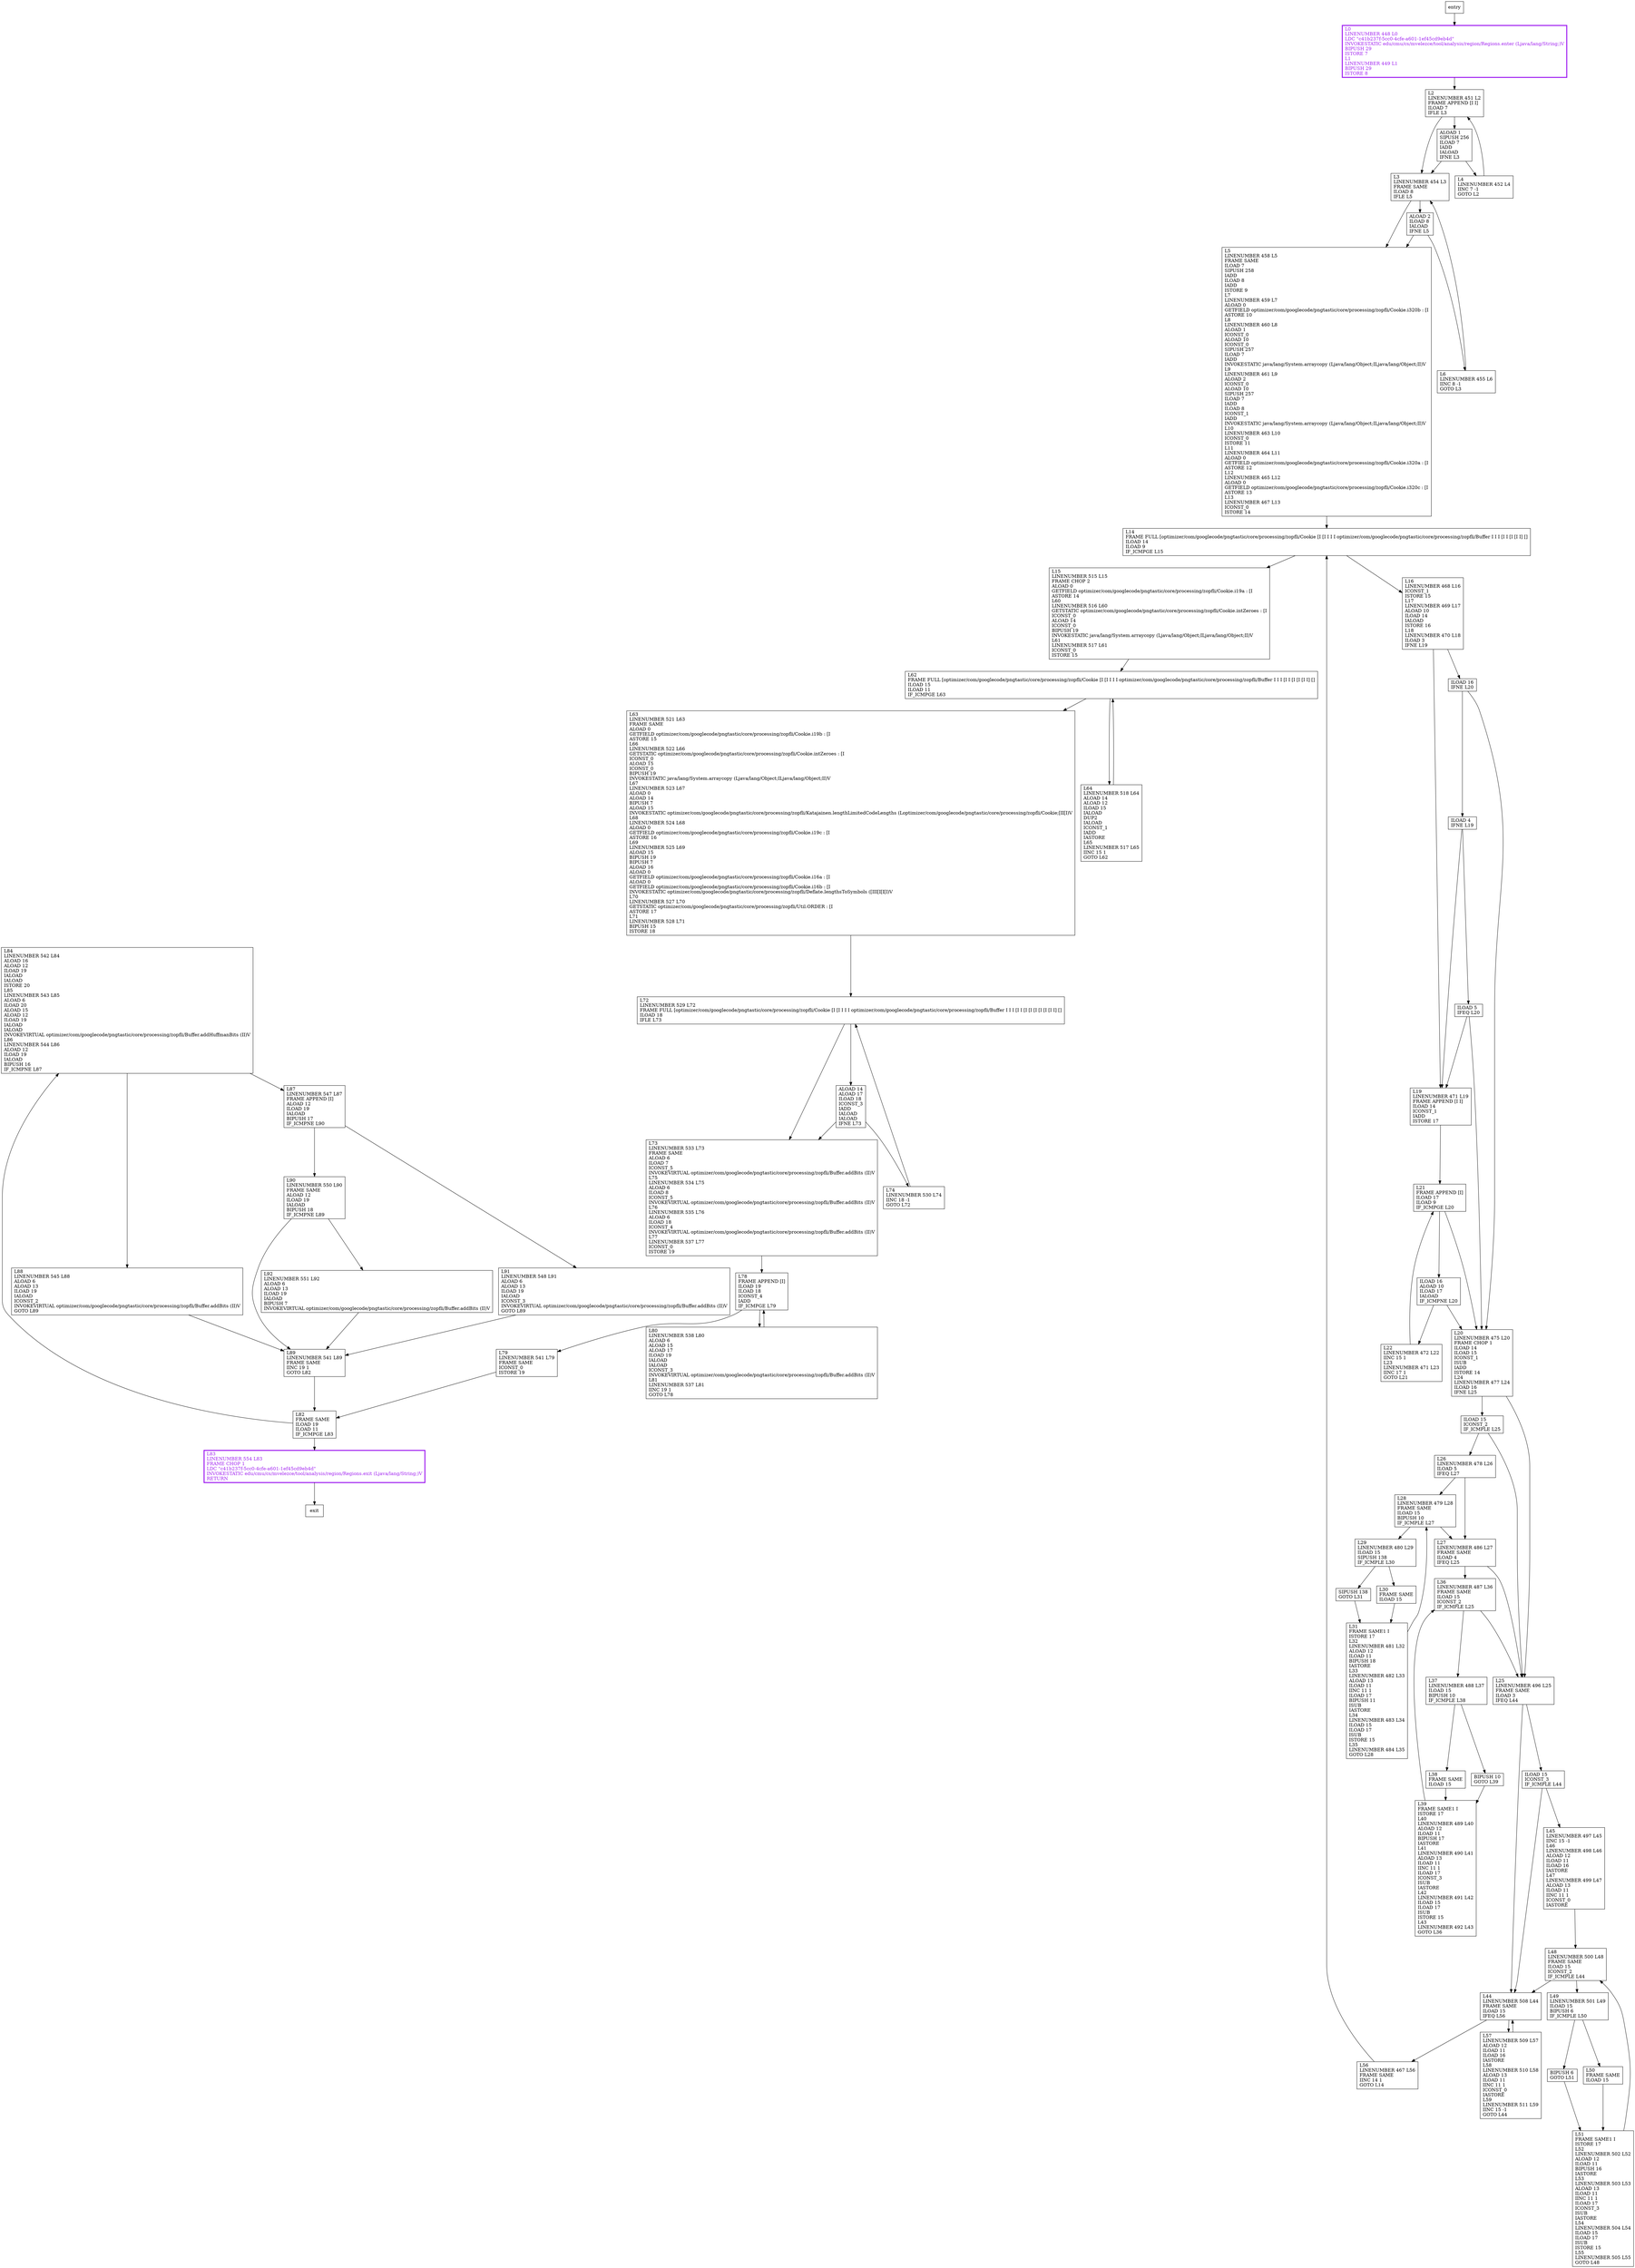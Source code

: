 digraph encodeTree {
node [shape=record];
247545605 [label="L84\lLINENUMBER 542 L84\lALOAD 16\lALOAD 12\lILOAD 19\lIALOAD\lIALOAD\lISTORE 20\lL85\lLINENUMBER 543 L85\lALOAD 6\lILOAD 20\lALOAD 15\lALOAD 12\lILOAD 19\lIALOAD\lIALOAD\lINVOKEVIRTUAL optimizer/com/googlecode/pngtastic/core/processing/zopfli/Buffer.addHuffmanBits (II)V\lL86\lLINENUMBER 544 L86\lALOAD 12\lILOAD 19\lIALOAD\lBIPUSH 16\lIF_ICMPNE L87\l"];
215743851 [label="L79\lLINENUMBER 541 L79\lFRAME SAME\lICONST_0\lISTORE 19\l"];
31695905 [label="L31\lFRAME SAME1 I\lISTORE 17\lL32\lLINENUMBER 481 L32\lALOAD 12\lILOAD 11\lBIPUSH 18\lIASTORE\lL33\lLINENUMBER 482 L33\lALOAD 13\lILOAD 11\lIINC 11 1\lILOAD 17\lBIPUSH 11\lISUB\lIASTORE\lL34\lLINENUMBER 483 L34\lILOAD 15\lILOAD 17\lISUB\lISTORE 15\lL35\lLINENUMBER 484 L35\lGOTO L28\l"];
1059705312 [label="L3\lLINENUMBER 454 L3\lFRAME SAME\lILOAD 8\lIFLE L5\l"];
1694747149 [label="L0\lLINENUMBER 448 L0\lLDC \"c41b237f-5cc0-4cfe-a601-1ef45cd9eb4d\"\lINVOKESTATIC edu/cmu/cs/mvelezce/tool/analysis/region/Regions.enter (Ljava/lang/String;)V\lBIPUSH 29\lISTORE 7\lL1\lLINENUMBER 449 L1\lBIPUSH 29\lISTORE 8\l"];
801777940 [label="ILOAD 15\lICONST_3\lIF_ICMPLE L44\l"];
362370631 [label="L82\lFRAME SAME\lILOAD 19\lILOAD 11\lIF_ICMPGE L83\l"];
1058251291 [label="L45\lLINENUMBER 497 L45\lIINC 15 -1\lL46\lLINENUMBER 498 L46\lALOAD 12\lILOAD 11\lILOAD 16\lIASTORE\lL47\lLINENUMBER 499 L47\lALOAD 13\lILOAD 11\lIINC 11 1\lICONST_0\lIASTORE\l"];
1853981380 [label="ILOAD 4\lIFNE L19\l"];
1711467709 [label="ILOAD 16\lALOAD 10\lILOAD 17\lIALOAD\lIF_ICMPNE L20\l"];
437236912 [label="L50\lFRAME SAME\lILOAD 15\l"];
1083980322 [label="L30\lFRAME SAME\lILOAD 15\l"];
1057478800 [label="L72\lLINENUMBER 529 L72\lFRAME FULL [optimizer/com/googlecode/pngtastic/core/processing/zopfli/Cookie [I [I I I I optimizer/com/googlecode/pngtastic/core/processing/zopfli/Buffer I I I [I I [I [I [I [I [I [I I] []\lILOAD 18\lIFLE L73\l"];
966672405 [label="L92\lLINENUMBER 551 L92\lALOAD 6\lALOAD 13\lILOAD 19\lIALOAD\lBIPUSH 7\lINVOKEVIRTUAL optimizer/com/googlecode/pngtastic/core/processing/zopfli/Buffer.addBits (II)V\l"];
1907348854 [label="ILOAD 16\lIFNE L20\l"];
941368276 [label="L56\lLINENUMBER 467 L56\lFRAME SAME\lIINC 14 1\lGOTO L14\l"];
472299998 [label="ILOAD 15\lICONST_2\lIF_ICMPLE L25\l"];
1015147974 [label="L73\lLINENUMBER 533 L73\lFRAME SAME\lALOAD 6\lILOAD 7\lICONST_5\lINVOKEVIRTUAL optimizer/com/googlecode/pngtastic/core/processing/zopfli/Buffer.addBits (II)V\lL75\lLINENUMBER 534 L75\lALOAD 6\lILOAD 8\lICONST_5\lINVOKEVIRTUAL optimizer/com/googlecode/pngtastic/core/processing/zopfli/Buffer.addBits (II)V\lL76\lLINENUMBER 535 L76\lALOAD 6\lILOAD 18\lICONST_4\lINVOKEVIRTUAL optimizer/com/googlecode/pngtastic/core/processing/zopfli/Buffer.addBits (II)V\lL77\lLINENUMBER 537 L77\lICONST_0\lISTORE 19\l"];
1570939263 [label="L83\lLINENUMBER 554 L83\lFRAME CHOP 1\lLDC \"c41b237f-5cc0-4cfe-a601-1ef45cd9eb4d\"\lINVOKESTATIC edu/cmu/cs/mvelezce/tool/analysis/region/Regions.exit (Ljava/lang/String;)V\lRETURN\l"];
2110736411 [label="L19\lLINENUMBER 471 L19\lFRAME APPEND [I I]\lILOAD 14\lICONST_1\lIADD\lISTORE 17\l"];
242102385 [label="L38\lFRAME SAME\lILOAD 15\l"];
305155889 [label="BIPUSH 10\lGOTO L39\l"];
1590781119 [label="L26\lLINENUMBER 478 L26\lILOAD 5\lIFEQ L27\l"];
1723692855 [label="L15\lLINENUMBER 515 L15\lFRAME CHOP 2\lALOAD 0\lGETFIELD optimizer/com/googlecode/pngtastic/core/processing/zopfli/Cookie.i19a : [I\lASTORE 14\lL60\lLINENUMBER 516 L60\lGETSTATIC optimizer/com/googlecode/pngtastic/core/processing/zopfli/Cookie.intZeroes : [I\lICONST_0\lALOAD 14\lICONST_0\lBIPUSH 19\lINVOKESTATIC java/lang/System.arraycopy (Ljava/lang/Object;ILjava/lang/Object;II)V\lL61\lLINENUMBER 517 L61\lICONST_0\lISTORE 15\l"];
2143731899 [label="L5\lLINENUMBER 458 L5\lFRAME SAME\lILOAD 7\lSIPUSH 258\lIADD\lILOAD 8\lIADD\lISTORE 9\lL7\lLINENUMBER 459 L7\lALOAD 0\lGETFIELD optimizer/com/googlecode/pngtastic/core/processing/zopfli/Cookie.i320b : [I\lASTORE 10\lL8\lLINENUMBER 460 L8\lALOAD 1\lICONST_0\lALOAD 10\lICONST_0\lSIPUSH 257\lILOAD 7\lIADD\lINVOKESTATIC java/lang/System.arraycopy (Ljava/lang/Object;ILjava/lang/Object;II)V\lL9\lLINENUMBER 461 L9\lALOAD 2\lICONST_0\lALOAD 10\lSIPUSH 257\lILOAD 7\lIADD\lILOAD 8\lICONST_1\lIADD\lINVOKESTATIC java/lang/System.arraycopy (Ljava/lang/Object;ILjava/lang/Object;II)V\lL10\lLINENUMBER 463 L10\lICONST_0\lISTORE 11\lL11\lLINENUMBER 464 L11\lALOAD 0\lGETFIELD optimizer/com/googlecode/pngtastic/core/processing/zopfli/Cookie.i320a : [I\lASTORE 12\lL12\lLINENUMBER 465 L12\lALOAD 0\lGETFIELD optimizer/com/googlecode/pngtastic/core/processing/zopfli/Cookie.i320c : [I\lASTORE 13\lL13\lLINENUMBER 467 L13\lICONST_0\lISTORE 14\l"];
2116353115 [label="L36\lLINENUMBER 487 L36\lFRAME SAME\lILOAD 15\lICONST_2\lIF_ICMPLE L25\l"];
166858014 [label="L49\lLINENUMBER 501 L49\lILOAD 15\lBIPUSH 6\lIF_ICMPLE L50\l"];
257725206 [label="L88\lLINENUMBER 545 L88\lALOAD 6\lALOAD 13\lILOAD 19\lIALOAD\lICONST_2\lINVOKEVIRTUAL optimizer/com/googlecode/pngtastic/core/processing/zopfli/Buffer.addBits (II)V\lGOTO L89\l"];
1607575210 [label="L48\lLINENUMBER 500 L48\lFRAME SAME\lILOAD 15\lICONST_2\lIF_ICMPLE L44\l"];
1955480363 [label="L62\lFRAME FULL [optimizer/com/googlecode/pngtastic/core/processing/zopfli/Cookie [I [I I I I optimizer/com/googlecode/pngtastic/core/processing/zopfli/Buffer I I I [I I [I [I [I I] []\lILOAD 15\lILOAD 11\lIF_ICMPGE L63\l"];
711789342 [label="L22\lLINENUMBER 472 L22\lIINC 15 1\lL23\lLINENUMBER 471 L23\lIINC 17 1\lGOTO L21\l"];
1693695084 [label="BIPUSH 6\lGOTO L51\l"];
1558192427 [label="L78\lFRAME APPEND [I]\lILOAD 19\lILOAD 18\lICONST_4\lIADD\lIF_ICMPGE L79\l"];
2082865339 [label="L20\lLINENUMBER 475 L20\lFRAME CHOP 1\lILOAD 14\lILOAD 15\lICONST_1\lISUB\lIADD\lISTORE 14\lL24\lLINENUMBER 477 L24\lILOAD 16\lIFNE L25\l"];
1106638951 [label="L57\lLINENUMBER 509 L57\lALOAD 12\lILOAD 11\lILOAD 16\lIASTORE\lL58\lLINENUMBER 510 L58\lALOAD 13\lILOAD 11\lIINC 11 1\lICONST_0\lIASTORE\lL59\lLINENUMBER 511 L59\lIINC 15 -1\lGOTO L44\l"];
1466000006 [label="L80\lLINENUMBER 538 L80\lALOAD 6\lALOAD 15\lALOAD 17\lILOAD 19\lIALOAD\lIALOAD\lICONST_3\lINVOKEVIRTUAL optimizer/com/googlecode/pngtastic/core/processing/zopfli/Buffer.addBits (II)V\lL81\lLINENUMBER 537 L81\lIINC 19 1\lGOTO L78\l"];
1082344510 [label="L90\lLINENUMBER 550 L90\lFRAME SAME\lALOAD 12\lILOAD 19\lIALOAD\lBIPUSH 18\lIF_ICMPNE L89\l"];
1515261817 [label="ALOAD 2\lILOAD 8\lIALOAD\lIFNE L5\l"];
1209543477 [label="L21\lFRAME APPEND [I]\lILOAD 17\lILOAD 9\lIF_ICMPGE L20\l"];
441886406 [label="L64\lLINENUMBER 518 L64\lALOAD 14\lALOAD 12\lILOAD 15\lIALOAD\lDUP2\lIALOAD\lICONST_1\lIADD\lIASTORE\lL65\lLINENUMBER 517 L65\lIINC 15 1\lGOTO L62\l"];
364724406 [label="L29\lLINENUMBER 480 L29\lILOAD 15\lSIPUSH 138\lIF_ICMPLE L30\l"];
383362841 [label="ALOAD 14\lALOAD 17\lILOAD 18\lICONST_3\lIADD\lIALOAD\lIALOAD\lIFNE L73\l"];
1461300691 [label="L27\lLINENUMBER 486 L27\lFRAME SAME\lILOAD 4\lIFEQ L25\l"];
1261416200 [label="L39\lFRAME SAME1 I\lISTORE 17\lL40\lLINENUMBER 489 L40\lALOAD 12\lILOAD 11\lBIPUSH 17\lIASTORE\lL41\lLINENUMBER 490 L41\lALOAD 13\lILOAD 11\lIINC 11 1\lILOAD 17\lICONST_3\lISUB\lIASTORE\lL42\lLINENUMBER 491 L42\lILOAD 15\lILOAD 17\lISUB\lISTORE 15\lL43\lLINENUMBER 492 L43\lGOTO L36\l"];
1356359366 [label="L44\lLINENUMBER 508 L44\lFRAME SAME\lILOAD 15\lIFEQ L56\l"];
1188219283 [label="L51\lFRAME SAME1 I\lISTORE 17\lL52\lLINENUMBER 502 L52\lALOAD 12\lILOAD 11\lBIPUSH 16\lIASTORE\lL53\lLINENUMBER 503 L53\lALOAD 13\lILOAD 11\lIINC 11 1\lILOAD 17\lICONST_3\lISUB\lIASTORE\lL54\lLINENUMBER 504 L54\lILOAD 15\lILOAD 17\lISUB\lISTORE 15\lL55\lLINENUMBER 505 L55\lGOTO L48\l"];
792174659 [label="L16\lLINENUMBER 468 L16\lICONST_1\lISTORE 15\lL17\lLINENUMBER 469 L17\lALOAD 10\lILOAD 14\lIALOAD\lISTORE 16\lL18\lLINENUMBER 470 L18\lILOAD 3\lIFNE L19\l"];
1387380086 [label="L91\lLINENUMBER 548 L91\lALOAD 6\lALOAD 13\lILOAD 19\lIALOAD\lICONST_3\lINVOKEVIRTUAL optimizer/com/googlecode/pngtastic/core/processing/zopfli/Buffer.addBits (II)V\lGOTO L89\l"];
1525772503 [label="SIPUSH 138\lGOTO L31\l"];
1203593947 [label="L89\lLINENUMBER 541 L89\lFRAME SAME\lIINC 19 1\lGOTO L82\l"];
236041800 [label="L2\lLINENUMBER 451 L2\lFRAME APPEND [I I]\lILOAD 7\lIFLE L3\l"];
1704803898 [label="L6\lLINENUMBER 455 L6\lIINC 8 -1\lGOTO L3\l"];
1606976663 [label="L37\lLINENUMBER 488 L37\lILOAD 15\lBIPUSH 10\lIF_ICMPLE L38\l"];
297484187 [label="L14\lFRAME FULL [optimizer/com/googlecode/pngtastic/core/processing/zopfli/Cookie [I [I I I I optimizer/com/googlecode/pngtastic/core/processing/zopfli/Buffer I I I [I I [I [I I] []\lILOAD 14\lILOAD 9\lIF_ICMPGE L15\l"];
1124941808 [label="L63\lLINENUMBER 521 L63\lFRAME SAME\lALOAD 0\lGETFIELD optimizer/com/googlecode/pngtastic/core/processing/zopfli/Cookie.i19b : [I\lASTORE 15\lL66\lLINENUMBER 522 L66\lGETSTATIC optimizer/com/googlecode/pngtastic/core/processing/zopfli/Cookie.intZeroes : [I\lICONST_0\lALOAD 15\lICONST_0\lBIPUSH 19\lINVOKESTATIC java/lang/System.arraycopy (Ljava/lang/Object;ILjava/lang/Object;II)V\lL67\lLINENUMBER 523 L67\lALOAD 0\lALOAD 14\lBIPUSH 7\lALOAD 15\lINVOKESTATIC optimizer/com/googlecode/pngtastic/core/processing/zopfli/Katajainen.lengthLimitedCodeLengths (Loptimizer/com/googlecode/pngtastic/core/processing/zopfli/Cookie;[II[I)V\lL68\lLINENUMBER 524 L68\lALOAD 0\lGETFIELD optimizer/com/googlecode/pngtastic/core/processing/zopfli/Cookie.i19c : [I\lASTORE 16\lL69\lLINENUMBER 525 L69\lALOAD 15\lBIPUSH 19\lBIPUSH 7\lALOAD 16\lALOAD 0\lGETFIELD optimizer/com/googlecode/pngtastic/core/processing/zopfli/Cookie.i16a : [I\lALOAD 0\lGETFIELD optimizer/com/googlecode/pngtastic/core/processing/zopfli/Cookie.i16b : [I\lINVOKESTATIC optimizer/com/googlecode/pngtastic/core/processing/zopfli/Deflate.lengthsToSymbols ([III[I[I[I)V\lL70\lLINENUMBER 527 L70\lGETSTATIC optimizer/com/googlecode/pngtastic/core/processing/zopfli/Util.ORDER : [I\lASTORE 17\lL71\lLINENUMBER 528 L71\lBIPUSH 15\lISTORE 18\l"];
606089800 [label="ALOAD 1\lSIPUSH 256\lILOAD 7\lIADD\lIALOAD\lIFNE L3\l"];
966149010 [label="L74\lLINENUMBER 530 L74\lIINC 18 -1\lGOTO L72\l"];
1966688576 [label="L4\lLINENUMBER 452 L4\lIINC 7 -1\lGOTO L2\l"];
1770619039 [label="ILOAD 5\lIFEQ L20\l"];
1840306129 [label="L25\lLINENUMBER 496 L25\lFRAME SAME\lILOAD 3\lIFEQ L44\l"];
1023207102 [label="L28\lLINENUMBER 479 L28\lFRAME SAME\lILOAD 15\lBIPUSH 10\lIF_ICMPLE L27\l"];
1382553865 [label="L87\lLINENUMBER 547 L87\lFRAME APPEND [I]\lALOAD 12\lILOAD 19\lIALOAD\lBIPUSH 17\lIF_ICMPNE L90\l"];
entry;
exit;
247545605 -> 257725206;
247545605 -> 1382553865;
215743851 -> 362370631;
31695905 -> 1023207102;
1059705312 -> 1515261817;
1059705312 -> 2143731899;
1694747149 -> 236041800;
801777940 -> 1356359366;
801777940 -> 1058251291;
362370631 -> 247545605;
362370631 -> 1570939263;
1058251291 -> 1607575210;
1853981380 -> 2110736411;
1853981380 -> 1770619039;
1711467709 -> 711789342;
1711467709 -> 2082865339;
437236912 -> 1188219283;
1083980322 -> 31695905;
1057478800 -> 383362841;
1057478800 -> 1015147974;
966672405 -> 1203593947;
1907348854 -> 2082865339;
1907348854 -> 1853981380;
941368276 -> 297484187;
472299998 -> 1840306129;
472299998 -> 1590781119;
1015147974 -> 1558192427;
1570939263 -> exit;
2110736411 -> 1209543477;
242102385 -> 1261416200;
305155889 -> 1261416200;
1590781119 -> 1461300691;
1590781119 -> 1023207102;
1723692855 -> 1955480363;
2143731899 -> 297484187;
2116353115 -> 1840306129;
2116353115 -> 1606976663;
entry -> 1694747149;
166858014 -> 1693695084;
166858014 -> 437236912;
257725206 -> 1203593947;
1607575210 -> 1356359366;
1607575210 -> 166858014;
1955480363 -> 1124941808;
1955480363 -> 441886406;
711789342 -> 1209543477;
1693695084 -> 1188219283;
1558192427 -> 1466000006;
1558192427 -> 215743851;
2082865339 -> 1840306129;
2082865339 -> 472299998;
1106638951 -> 1356359366;
1466000006 -> 1558192427;
1082344510 -> 966672405;
1082344510 -> 1203593947;
1515261817 -> 1704803898;
1515261817 -> 2143731899;
1209543477 -> 2082865339;
1209543477 -> 1711467709;
441886406 -> 1955480363;
364724406 -> 1525772503;
364724406 -> 1083980322;
383362841 -> 966149010;
383362841 -> 1015147974;
1461300691 -> 1840306129;
1461300691 -> 2116353115;
1261416200 -> 2116353115;
1356359366 -> 941368276;
1356359366 -> 1106638951;
1188219283 -> 1607575210;
792174659 -> 2110736411;
792174659 -> 1907348854;
1387380086 -> 1203593947;
1525772503 -> 31695905;
1203593947 -> 362370631;
236041800 -> 606089800;
236041800 -> 1059705312;
1704803898 -> 1059705312;
1606976663 -> 242102385;
1606976663 -> 305155889;
297484187 -> 792174659;
297484187 -> 1723692855;
1124941808 -> 1057478800;
606089800 -> 1966688576;
606089800 -> 1059705312;
966149010 -> 1057478800;
1966688576 -> 236041800;
1770619039 -> 2110736411;
1770619039 -> 2082865339;
1840306129 -> 1356359366;
1840306129 -> 801777940;
1023207102 -> 1461300691;
1023207102 -> 364724406;
1382553865 -> 1082344510;
1382553865 -> 1387380086;
1694747149[fontcolor="purple", penwidth=3, color="purple"];
1570939263[fontcolor="purple", penwidth=3, color="purple"];
}
